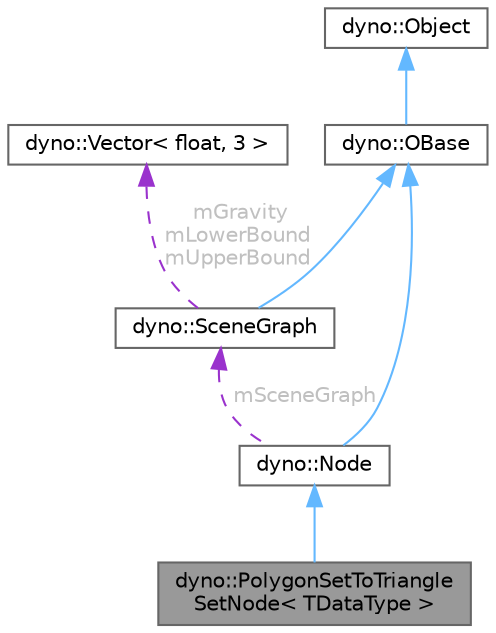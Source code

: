 digraph "dyno::PolygonSetToTriangleSetNode&lt; TDataType &gt;"
{
 // LATEX_PDF_SIZE
  bgcolor="transparent";
  edge [fontname=Helvetica,fontsize=10,labelfontname=Helvetica,labelfontsize=10];
  node [fontname=Helvetica,fontsize=10,shape=box,height=0.2,width=0.4];
  Node1 [id="Node000001",label="dyno::PolygonSetToTriangle\lSetNode\< TDataType \>",height=0.2,width=0.4,color="gray40", fillcolor="grey60", style="filled", fontcolor="black",tooltip=" "];
  Node2 -> Node1 [id="edge1_Node000001_Node000002",dir="back",color="steelblue1",style="solid",tooltip=" "];
  Node2 [id="Node000002",label="dyno::Node",height=0.2,width=0.4,color="gray40", fillcolor="white", style="filled",URL="$classdyno_1_1_node.html",tooltip=" "];
  Node3 -> Node2 [id="edge2_Node000002_Node000003",dir="back",color="steelblue1",style="solid",tooltip=" "];
  Node3 [id="Node000003",label="dyno::OBase",height=0.2,width=0.4,color="gray40", fillcolor="white", style="filled",URL="$classdyno_1_1_o_base.html",tooltip=" "];
  Node4 -> Node3 [id="edge3_Node000003_Node000004",dir="back",color="steelblue1",style="solid",tooltip=" "];
  Node4 [id="Node000004",label="dyno::Object",height=0.2,width=0.4,color="gray40", fillcolor="white", style="filled",URL="$classdyno_1_1_object.html",tooltip=" "];
  Node5 -> Node2 [id="edge4_Node000002_Node000005",dir="back",color="darkorchid3",style="dashed",tooltip=" ",label=" mSceneGraph",fontcolor="grey" ];
  Node5 [id="Node000005",label="dyno::SceneGraph",height=0.2,width=0.4,color="gray40", fillcolor="white", style="filled",URL="$classdyno_1_1_scene_graph.html",tooltip=" "];
  Node3 -> Node5 [id="edge5_Node000005_Node000003",dir="back",color="steelblue1",style="solid",tooltip=" "];
  Node6 -> Node5 [id="edge6_Node000005_Node000006",dir="back",color="darkorchid3",style="dashed",tooltip=" ",label=" mGravity\nmLowerBound\nmUpperBound",fontcolor="grey" ];
  Node6 [id="Node000006",label="dyno::Vector\< float, 3 \>",height=0.2,width=0.4,color="gray40", fillcolor="white", style="filled",URL="$classdyno_1_1_vector.html",tooltip=" "];
}
